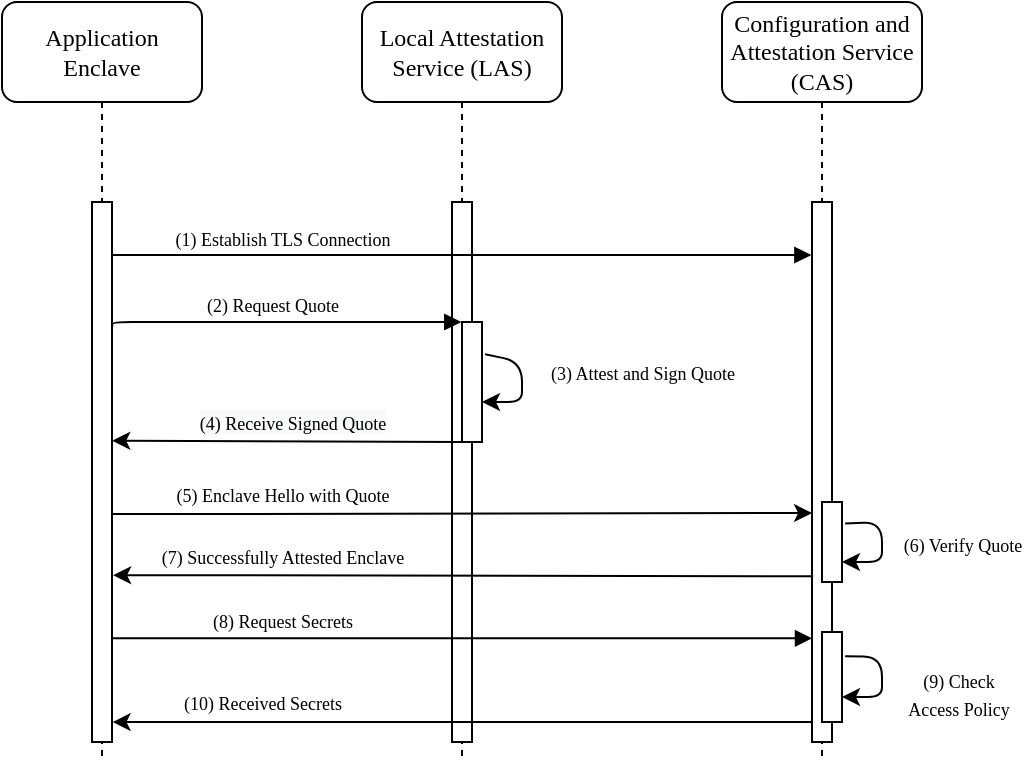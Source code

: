 <mxfile version="13.7.9" type="device"><diagram name="Page-1" id="13e1069c-82ec-6db2-03f1-153e76fe0fe0"><mxGraphModel dx="788" dy="604" grid="1" gridSize="10" guides="1" tooltips="1" connect="1" arrows="1" fold="1" page="1" pageScale="1" pageWidth="1100" pageHeight="850" background="#ffffff" math="0" shadow="0"><root><mxCell id="0"/><mxCell id="1" parent="0"/><mxCell id="7baba1c4bc27f4b0-2" value="Local Attestation Service (LAS)" style="shape=umlLifeline;perimeter=lifelinePerimeter;whiteSpace=wrap;html=1;container=1;collapsible=0;recursiveResize=0;outlineConnect=0;rounded=1;shadow=0;comic=0;labelBackgroundColor=none;strokeWidth=1;fontFamily=Verdana;fontSize=12;align=center;size=50;" parent="1" vertex="1"><mxGeometry x="290" y="80" width="100" height="380" as="geometry"/></mxCell><mxCell id="7baba1c4bc27f4b0-10" value="" style="html=1;points=[];perimeter=orthogonalPerimeter;rounded=0;shadow=0;comic=0;labelBackgroundColor=none;strokeWidth=1;fontFamily=Verdana;fontSize=12;align=center;" parent="7baba1c4bc27f4b0-2" vertex="1"><mxGeometry x="45" y="100" width="10" height="270" as="geometry"/></mxCell><mxCell id="7baba1c4bc27f4b0-3" value="Configuration and Attestation Service (CAS)" style="shape=umlLifeline;perimeter=lifelinePerimeter;whiteSpace=wrap;html=1;container=1;collapsible=0;recursiveResize=0;outlineConnect=0;rounded=1;shadow=0;comic=0;labelBackgroundColor=none;strokeWidth=1;fontFamily=Verdana;fontSize=12;align=center;size=50;" parent="1" vertex="1"><mxGeometry x="470" y="80" width="100" height="380" as="geometry"/></mxCell><mxCell id="7baba1c4bc27f4b0-13" value="" style="html=1;points=[];perimeter=orthogonalPerimeter;rounded=0;shadow=0;comic=0;labelBackgroundColor=none;strokeWidth=1;fontFamily=Verdana;fontSize=12;align=center;" parent="7baba1c4bc27f4b0-3" vertex="1"><mxGeometry x="45" y="100" width="10" height="270" as="geometry"/></mxCell><mxCell id="7baba1c4bc27f4b0-8" value="Application Enclave" style="shape=umlLifeline;perimeter=lifelinePerimeter;whiteSpace=wrap;html=1;container=1;collapsible=0;recursiveResize=0;outlineConnect=0;rounded=1;shadow=0;comic=0;labelBackgroundColor=none;strokeWidth=1;fontFamily=Verdana;fontSize=12;align=center;size=50;" parent="1" vertex="1"><mxGeometry x="110" y="80" width="100" height="380" as="geometry"/></mxCell><mxCell id="7baba1c4bc27f4b0-9" value="" style="html=1;points=[];perimeter=orthogonalPerimeter;rounded=0;shadow=0;comic=0;labelBackgroundColor=none;strokeWidth=1;fontFamily=Verdana;fontSize=12;align=center;" parent="7baba1c4bc27f4b0-8" vertex="1"><mxGeometry x="45" y="100" width="10" height="270" as="geometry"/></mxCell><mxCell id="7baba1c4bc27f4b0-17" value="&lt;font style=&quot;font-size: 9px&quot;&gt;(2) Request Quote&lt;/font&gt;" style="html=1;verticalAlign=bottom;endArrow=block;labelBackgroundColor=none;fontFamily=Verdana;fontSize=12;edgeStyle=elbowEdgeStyle;elbow=vertical;exitX=1.013;exitY=0.231;exitDx=0;exitDy=0;exitPerimeter=0;entryX=-0.035;entryY=-0.001;entryDx=0;entryDy=0;entryPerimeter=0;" parent="1" source="7baba1c4bc27f4b0-9" target="MgoIYxyVKaneziSnSySu-1" edge="1"><mxGeometry x="-0.068" relative="1" as="geometry"><mxPoint x="170" y="240" as="sourcePoint"/><Array as="points"><mxPoint x="334" y="240"/><mxPoint x="344" y="240"/></Array><mxPoint x="330" y="240" as="targetPoint"/><mxPoint as="offset"/></mxGeometry></mxCell><mxCell id="7baba1c4bc27f4b0-11" value="&lt;font style=&quot;font-size: 9px&quot;&gt;(1) Establish TLS Connection&lt;/font&gt;" style="html=1;verticalAlign=bottom;endArrow=block;labelBackgroundColor=none;fontFamily=Verdana;fontSize=12;edgeStyle=elbowEdgeStyle;elbow=vertical;entryX=-0.032;entryY=0.098;entryDx=0;entryDy=0;entryPerimeter=0;exitX=1.026;exitY=0.098;exitDx=0;exitDy=0;exitPerimeter=0;" parent="1" source="7baba1c4bc27f4b0-9" target="7baba1c4bc27f4b0-13" edge="1"><mxGeometry x="-0.514" relative="1" as="geometry"><mxPoint x="160" y="205" as="sourcePoint"/><mxPoint x="510" y="202" as="targetPoint"/><mxPoint as="offset"/></mxGeometry></mxCell><mxCell id="MgoIYxyVKaneziSnSySu-1" value="" style="html=1;points=[];perimeter=orthogonalPerimeter;rounded=0;shadow=0;comic=0;labelBackgroundColor=none;strokeWidth=1;fontFamily=Verdana;fontSize=12;align=center;" vertex="1" parent="1"><mxGeometry x="340" y="240" width="10" height="60" as="geometry"/></mxCell><mxCell id="MgoIYxyVKaneziSnSySu-2" value="" style="endArrow=classic;html=1;exitX=1.157;exitY=0.269;exitDx=0;exitDy=0;exitPerimeter=0;" edge="1" parent="1" source="MgoIYxyVKaneziSnSySu-1" target="MgoIYxyVKaneziSnSySu-1"><mxGeometry width="50" height="50" relative="1" as="geometry"><mxPoint x="420" y="260" as="sourcePoint"/><mxPoint x="470" y="210" as="targetPoint"/></mxGeometry></mxCell><mxCell id="MgoIYxyVKaneziSnSySu-3" value="&lt;font face=&quot;Verdana&quot; style=&quot;font-size: 9px&quot;&gt;(3) Attest and Sign Quote&lt;/font&gt;" style="text;html=1;align=center;verticalAlign=middle;resizable=0;points=[];autosize=1;" vertex="1" parent="1"><mxGeometry x="365" y="255" width="130" height="20" as="geometry"/></mxCell><mxCell id="MgoIYxyVKaneziSnSySu-4" value="&lt;span style=&quot;background-color: rgb(248 , 249 , 250)&quot;&gt;&lt;font face=&quot;Verdana&quot; style=&quot;font-size: 9px&quot;&gt;(4) Receive Signed Quote&lt;/font&gt;&lt;br&gt;&lt;/span&gt;" style="endArrow=classic;html=1;entryX=1.012;entryY=0.442;entryDx=0;entryDy=0;entryPerimeter=0;exitX=-0.009;exitY=1;exitDx=0;exitDy=0;exitPerimeter=0;" edge="1" parent="1" source="MgoIYxyVKaneziSnSySu-1" target="7baba1c4bc27f4b0-9"><mxGeometry x="-0.026" y="-10" width="50" height="50" relative="1" as="geometry"><mxPoint x="220" y="350" as="sourcePoint"/><mxPoint x="170" y="295" as="targetPoint"/><mxPoint as="offset"/></mxGeometry></mxCell><mxCell id="MgoIYxyVKaneziSnSySu-6" value="&lt;font style=&quot;font-size: 9px&quot; face=&quot;Verdana&quot;&gt;(7) Successfully Attested Enclave&lt;/font&gt;" style="endArrow=classic;html=1;entryX=1.057;entryY=0.691;entryDx=0;entryDy=0;entryPerimeter=0;exitX=0.057;exitY=0.693;exitDx=0;exitDy=0;exitPerimeter=0;" edge="1" parent="1" source="7baba1c4bc27f4b0-13" target="7baba1c4bc27f4b0-9"><mxGeometry x="0.518" y="-10" width="50" height="50" relative="1" as="geometry"><mxPoint x="470" y="351" as="sourcePoint"/><mxPoint x="300" y="360" as="targetPoint"/><mxPoint as="offset"/></mxGeometry></mxCell><mxCell id="MgoIYxyVKaneziSnSySu-9" value="&lt;font style=&quot;font-size: 9px&quot;&gt;(8) Request Secrets&lt;/font&gt;" style="html=1;verticalAlign=bottom;endArrow=block;labelBackgroundColor=none;fontFamily=Verdana;fontSize=12;entryX=0;entryY=0.808;entryDx=0;entryDy=0;entryPerimeter=0;exitX=1.022;exitY=0.808;exitDx=0;exitDy=0;exitPerimeter=0;" edge="1" parent="1" source="7baba1c4bc27f4b0-9" target="7baba1c4bc27f4b0-13"><mxGeometry x="-0.515" relative="1" as="geometry"><mxPoint x="170" y="390" as="sourcePoint"/><mxPoint x="500" y="390" as="targetPoint"/><Array as="points"/><mxPoint as="offset"/></mxGeometry></mxCell><mxCell id="MgoIYxyVKaneziSnSySu-10" value="&lt;font style=&quot;font-size: 9px&quot; face=&quot;Verdana&quot;&gt;(10) Received Secrets&lt;/font&gt;" style="endArrow=classic;html=1;entryX=1.029;entryY=0.963;entryDx=0;entryDy=0;entryPerimeter=0;exitX=-0.014;exitY=0.963;exitDx=0;exitDy=0;exitPerimeter=0;" edge="1" parent="1" source="7baba1c4bc27f4b0-13" target="7baba1c4bc27f4b0-9"><mxGeometry x="0.573" y="-10" width="50" height="50" relative="1" as="geometry"><mxPoint x="490" y="425" as="sourcePoint"/><mxPoint x="160.0" y="419.85" as="targetPoint"/><mxPoint as="offset"/></mxGeometry></mxCell><mxCell id="MgoIYxyVKaneziSnSySu-12" value="" style="endArrow=classic;html=1;entryX=0.004;entryY=0.576;entryDx=0;entryDy=0;entryPerimeter=0;exitX=0.95;exitY=0.578;exitDx=0;exitDy=0;exitPerimeter=0;" edge="1" parent="1" source="7baba1c4bc27f4b0-9" target="7baba1c4bc27f4b0-13"><mxGeometry width="50" height="50" relative="1" as="geometry"><mxPoint x="250" y="330" as="sourcePoint"/><mxPoint x="440" y="330" as="targetPoint"/></mxGeometry></mxCell><mxCell id="MgoIYxyVKaneziSnSySu-13" value="&lt;font face=&quot;Verdana&quot; style=&quot;font-size: 9px&quot;&gt;(5) Enclave Hello with Quote&lt;/font&gt;" style="edgeLabel;html=1;align=center;verticalAlign=middle;resizable=0;points=[];" vertex="1" connectable="0" parent="MgoIYxyVKaneziSnSySu-12"><mxGeometry x="-0.27" relative="1" as="geometry"><mxPoint x="-42.6" y="-10.09" as="offset"/></mxGeometry></mxCell><mxCell id="MgoIYxyVKaneziSnSySu-15" value="" style="html=1;points=[];perimeter=orthogonalPerimeter;rounded=0;shadow=0;comic=0;labelBackgroundColor=none;strokeWidth=1;fontFamily=Verdana;fontSize=12;align=center;" vertex="1" parent="1"><mxGeometry x="520" y="395" width="10" height="45" as="geometry"/></mxCell><mxCell id="MgoIYxyVKaneziSnSySu-16" value="" style="endArrow=classic;html=1;exitX=1.157;exitY=0.269;exitDx=0;exitDy=0;exitPerimeter=0;" edge="1" parent="1" source="MgoIYxyVKaneziSnSySu-15" target="MgoIYxyVKaneziSnSySu-15"><mxGeometry width="50" height="50" relative="1" as="geometry"><mxPoint x="600" y="415" as="sourcePoint"/><mxPoint x="650" y="365" as="targetPoint"/></mxGeometry></mxCell><mxCell id="MgoIYxyVKaneziSnSySu-24" value="&lt;font face=&quot;Verdana&quot; style=&quot;font-size: 9px&quot;&gt;(9) Check &lt;br&gt;Access Policy&lt;/font&gt;" style="edgeLabel;html=1;align=center;verticalAlign=middle;resizable=0;points=[];" vertex="1" connectable="0" parent="MgoIYxyVKaneziSnSySu-16"><mxGeometry x="-0.381" y="-8" relative="1" as="geometry"><mxPoint x="38" y="10.1" as="offset"/></mxGeometry></mxCell><mxCell id="MgoIYxyVKaneziSnSySu-18" value="" style="html=1;points=[];perimeter=orthogonalPerimeter;rounded=0;shadow=0;comic=0;labelBackgroundColor=none;strokeWidth=1;fontFamily=Verdana;fontSize=12;align=center;" vertex="1" parent="1"><mxGeometry x="520" y="330" width="10" height="40" as="geometry"/></mxCell><mxCell id="MgoIYxyVKaneziSnSySu-19" value="" style="endArrow=classic;html=1;exitX=1.157;exitY=0.269;exitDx=0;exitDy=0;exitPerimeter=0;" edge="1" parent="1" source="MgoIYxyVKaneziSnSySu-18" target="MgoIYxyVKaneziSnSySu-18"><mxGeometry width="50" height="50" relative="1" as="geometry"><mxPoint x="600" y="350" as="sourcePoint"/><mxPoint x="650" y="300" as="targetPoint"/></mxGeometry></mxCell><mxCell id="MgoIYxyVKaneziSnSySu-23" value="&lt;font face=&quot;Verdana&quot; style=&quot;font-size: 9px&quot;&gt;(6) Verify Quote&lt;/font&gt;" style="edgeLabel;html=1;align=center;verticalAlign=middle;resizable=0;points=[];" vertex="1" connectable="0" parent="MgoIYxyVKaneziSnSySu-19"><mxGeometry x="0.008" relative="1" as="geometry"><mxPoint x="40" y="-0.72" as="offset"/></mxGeometry></mxCell></root></mxGraphModel></diagram></mxfile>